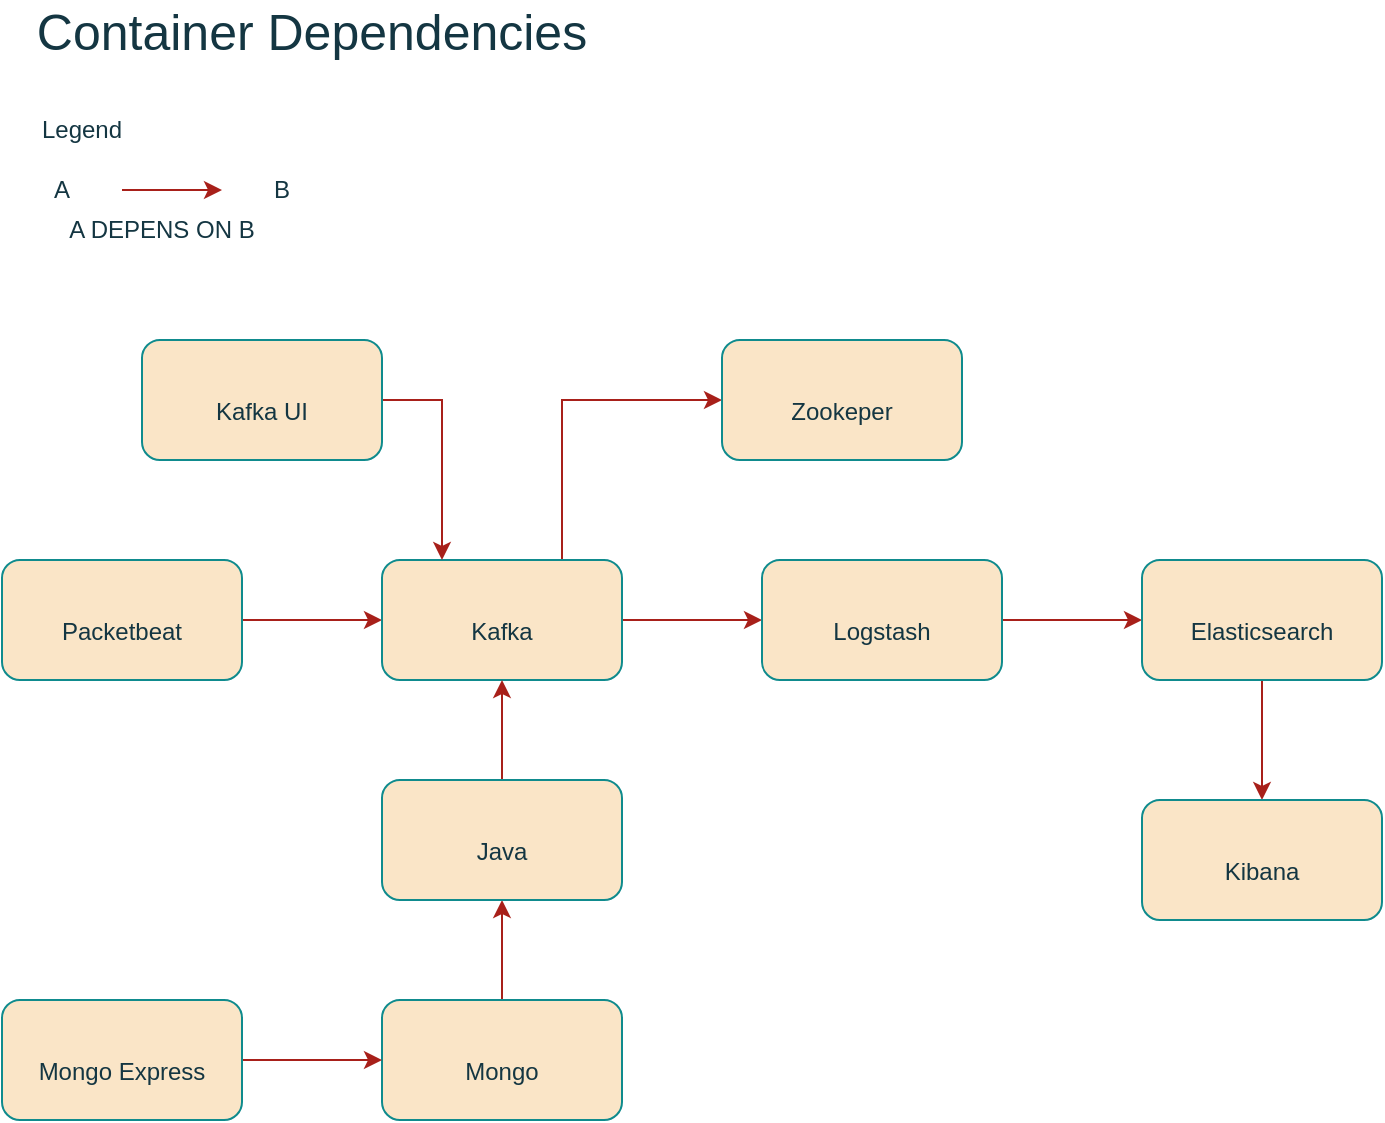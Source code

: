 <mxfile version="20.8.23" type="device"><diagram name="Page-1" id="MdczHIlHiWcY-3-UcdQY"><mxGraphModel dx="1422" dy="743" grid="0" gridSize="10" guides="1" tooltips="1" connect="1" arrows="1" fold="1" page="1" pageScale="1" pageWidth="850" pageHeight="1100" math="0" shadow="0"><root><mxCell id="0"/><mxCell id="1" parent="0"/><mxCell id="RG2smm9AW9TyY7QhxVov-1" value="Container Dependencies" style="text;html=1;strokeColor=none;fillColor=none;align=center;verticalAlign=middle;whiteSpace=wrap;rounded=0;fontSize=25;labelBackgroundColor=none;fontColor=#143642;" vertex="1" parent="1"><mxGeometry x="40" y="40" width="310" height="30" as="geometry"/></mxCell><mxCell id="RG2smm9AW9TyY7QhxVov-17" style="edgeStyle=orthogonalEdgeStyle;rounded=0;orthogonalLoop=1;jettySize=auto;html=1;entryX=0;entryY=0.5;entryDx=0;entryDy=0;fontSize=12;fontColor=default;labelBackgroundColor=none;strokeColor=#A8201A;" edge="1" parent="1" source="RG2smm9AW9TyY7QhxVov-2" target="RG2smm9AW9TyY7QhxVov-3"><mxGeometry relative="1" as="geometry"/></mxCell><mxCell id="RG2smm9AW9TyY7QhxVov-2" value="&lt;font style=&quot;font-size: 12px;&quot;&gt;Packetbeat&lt;/font&gt;" style="rounded=1;whiteSpace=wrap;html=1;fontSize=25;labelBackgroundColor=none;fillColor=#FAE5C7;strokeColor=#0F8B8D;fontColor=#143642;" vertex="1" parent="1"><mxGeometry x="40" y="320" width="120" height="60" as="geometry"/></mxCell><mxCell id="RG2smm9AW9TyY7QhxVov-18" style="edgeStyle=orthogonalEdgeStyle;rounded=0;orthogonalLoop=1;jettySize=auto;html=1;entryX=0;entryY=0.5;entryDx=0;entryDy=0;fontSize=12;fontColor=default;exitX=0.75;exitY=0;exitDx=0;exitDy=0;labelBackgroundColor=none;strokeColor=#A8201A;" edge="1" parent="1" source="RG2smm9AW9TyY7QhxVov-3" target="RG2smm9AW9TyY7QhxVov-4"><mxGeometry relative="1" as="geometry"/></mxCell><mxCell id="RG2smm9AW9TyY7QhxVov-21" style="edgeStyle=orthogonalEdgeStyle;rounded=0;orthogonalLoop=1;jettySize=auto;html=1;fontSize=12;fontColor=default;labelBackgroundColor=none;strokeColor=#A8201A;" edge="1" parent="1" source="RG2smm9AW9TyY7QhxVov-3" target="RG2smm9AW9TyY7QhxVov-9"><mxGeometry relative="1" as="geometry"/></mxCell><mxCell id="RG2smm9AW9TyY7QhxVov-3" value="&lt;font style=&quot;font-size: 12px;&quot;&gt;Kafka&lt;/font&gt;" style="rounded=1;whiteSpace=wrap;html=1;fontSize=25;labelBackgroundColor=none;fillColor=#FAE5C7;strokeColor=#0F8B8D;fontColor=#143642;" vertex="1" parent="1"><mxGeometry x="230" y="320" width="120" height="60" as="geometry"/></mxCell><mxCell id="RG2smm9AW9TyY7QhxVov-4" value="&lt;font style=&quot;font-size: 12px;&quot;&gt;Zookeper&lt;/font&gt;" style="rounded=1;whiteSpace=wrap;html=1;fontSize=25;labelBackgroundColor=none;fillColor=#FAE5C7;strokeColor=#0F8B8D;fontColor=#143642;" vertex="1" parent="1"><mxGeometry x="400" y="210" width="120" height="60" as="geometry"/></mxCell><mxCell id="RG2smm9AW9TyY7QhxVov-26" style="edgeStyle=orthogonalEdgeStyle;rounded=0;orthogonalLoop=1;jettySize=auto;html=1;entryX=0.25;entryY=0;entryDx=0;entryDy=0;fontSize=12;fontColor=default;exitX=1;exitY=0.5;exitDx=0;exitDy=0;labelBackgroundColor=none;strokeColor=#A8201A;" edge="1" parent="1" source="RG2smm9AW9TyY7QhxVov-5" target="RG2smm9AW9TyY7QhxVov-3"><mxGeometry relative="1" as="geometry"/></mxCell><mxCell id="RG2smm9AW9TyY7QhxVov-5" value="&lt;font style=&quot;font-size: 12px;&quot;&gt;Kafka UI&lt;/font&gt;" style="rounded=1;whiteSpace=wrap;html=1;fontSize=25;labelBackgroundColor=none;fillColor=#FAE5C7;strokeColor=#0F8B8D;fontColor=#143642;" vertex="1" parent="1"><mxGeometry x="110" y="210" width="120" height="60" as="geometry"/></mxCell><mxCell id="RG2smm9AW9TyY7QhxVov-24" style="edgeStyle=orthogonalEdgeStyle;rounded=0;orthogonalLoop=1;jettySize=auto;html=1;entryX=0.5;entryY=1;entryDx=0;entryDy=0;fontSize=12;fontColor=default;labelBackgroundColor=none;strokeColor=#A8201A;" edge="1" parent="1" source="RG2smm9AW9TyY7QhxVov-6" target="RG2smm9AW9TyY7QhxVov-8"><mxGeometry relative="1" as="geometry"/></mxCell><mxCell id="RG2smm9AW9TyY7QhxVov-6" value="&lt;font style=&quot;font-size: 12px;&quot;&gt;Mongo&lt;/font&gt;" style="rounded=1;whiteSpace=wrap;html=1;fontSize=25;labelBackgroundColor=none;fillColor=#FAE5C7;strokeColor=#0F8B8D;fontColor=#143642;" vertex="1" parent="1"><mxGeometry x="230" y="540" width="120" height="60" as="geometry"/></mxCell><mxCell id="RG2smm9AW9TyY7QhxVov-25" style="edgeStyle=orthogonalEdgeStyle;rounded=0;orthogonalLoop=1;jettySize=auto;html=1;entryX=0;entryY=0.5;entryDx=0;entryDy=0;fontSize=12;fontColor=default;labelBackgroundColor=none;strokeColor=#A8201A;" edge="1" parent="1" source="RG2smm9AW9TyY7QhxVov-7" target="RG2smm9AW9TyY7QhxVov-6"><mxGeometry relative="1" as="geometry"/></mxCell><mxCell id="RG2smm9AW9TyY7QhxVov-7" value="&lt;font style=&quot;font-size: 12px;&quot;&gt;Mongo Express&lt;br&gt;&lt;/font&gt;" style="rounded=1;whiteSpace=wrap;html=1;fontSize=25;labelBackgroundColor=none;fillColor=#FAE5C7;strokeColor=#0F8B8D;fontColor=#143642;" vertex="1" parent="1"><mxGeometry x="40" y="540" width="120" height="60" as="geometry"/></mxCell><mxCell id="RG2smm9AW9TyY7QhxVov-20" style="edgeStyle=orthogonalEdgeStyle;rounded=0;orthogonalLoop=1;jettySize=auto;html=1;entryX=0.5;entryY=1;entryDx=0;entryDy=0;fontSize=12;fontColor=default;labelBackgroundColor=none;strokeColor=#A8201A;" edge="1" parent="1" source="RG2smm9AW9TyY7QhxVov-8" target="RG2smm9AW9TyY7QhxVov-3"><mxGeometry relative="1" as="geometry"/></mxCell><mxCell id="RG2smm9AW9TyY7QhxVov-8" value="&lt;font style=&quot;font-size: 12px;&quot;&gt;Java&lt;/font&gt;" style="rounded=1;whiteSpace=wrap;html=1;fontSize=25;labelBackgroundColor=none;fillColor=#FAE5C7;strokeColor=#0F8B8D;fontColor=#143642;" vertex="1" parent="1"><mxGeometry x="230" y="430" width="120" height="60" as="geometry"/></mxCell><mxCell id="RG2smm9AW9TyY7QhxVov-22" style="edgeStyle=orthogonalEdgeStyle;rounded=0;orthogonalLoop=1;jettySize=auto;html=1;entryX=0;entryY=0.5;entryDx=0;entryDy=0;fontSize=12;fontColor=default;labelBackgroundColor=none;strokeColor=#A8201A;" edge="1" parent="1" source="RG2smm9AW9TyY7QhxVov-9" target="RG2smm9AW9TyY7QhxVov-10"><mxGeometry relative="1" as="geometry"/></mxCell><mxCell id="RG2smm9AW9TyY7QhxVov-9" value="&lt;font style=&quot;font-size: 12px;&quot;&gt;Logstash&lt;br&gt;&lt;/font&gt;" style="rounded=1;whiteSpace=wrap;html=1;fontSize=25;labelBackgroundColor=none;fillColor=#FAE5C7;strokeColor=#0F8B8D;fontColor=#143642;" vertex="1" parent="1"><mxGeometry x="420" y="320" width="120" height="60" as="geometry"/></mxCell><mxCell id="RG2smm9AW9TyY7QhxVov-23" style="edgeStyle=orthogonalEdgeStyle;rounded=0;orthogonalLoop=1;jettySize=auto;html=1;entryX=0.5;entryY=0;entryDx=0;entryDy=0;fontSize=12;fontColor=default;labelBackgroundColor=none;strokeColor=#A8201A;" edge="1" parent="1" source="RG2smm9AW9TyY7QhxVov-10" target="RG2smm9AW9TyY7QhxVov-11"><mxGeometry relative="1" as="geometry"/></mxCell><mxCell id="RG2smm9AW9TyY7QhxVov-10" value="&lt;font style=&quot;font-size: 12px;&quot;&gt;Elasticsearch&lt;br&gt;&lt;/font&gt;" style="rounded=1;whiteSpace=wrap;html=1;fontSize=25;labelBackgroundColor=none;fillColor=#FAE5C7;strokeColor=#0F8B8D;fontColor=#143642;" vertex="1" parent="1"><mxGeometry x="610" y="320" width="120" height="60" as="geometry"/></mxCell><mxCell id="RG2smm9AW9TyY7QhxVov-11" value="&lt;font style=&quot;font-size: 12px;&quot;&gt;Kibana&lt;br&gt;&lt;/font&gt;" style="rounded=1;whiteSpace=wrap;html=1;fontSize=25;labelBackgroundColor=none;fillColor=#FAE5C7;strokeColor=#0F8B8D;fontColor=#143642;" vertex="1" parent="1"><mxGeometry x="610" y="440" width="120" height="60" as="geometry"/></mxCell><mxCell id="RG2smm9AW9TyY7QhxVov-12" value="Legend" style="text;html=1;strokeColor=none;fillColor=none;align=center;verticalAlign=middle;whiteSpace=wrap;rounded=0;fontSize=12;fontColor=#143642;labelBackgroundColor=none;" vertex="1" parent="1"><mxGeometry x="50" y="90" width="60" height="30" as="geometry"/></mxCell><mxCell id="RG2smm9AW9TyY7QhxVov-13" value="A" style="text;html=1;strokeColor=none;fillColor=none;align=center;verticalAlign=middle;whiteSpace=wrap;rounded=0;fontSize=12;labelBackgroundColor=none;fontColor=#143642;" vertex="1" parent="1"><mxGeometry x="40" y="120" width="60" height="30" as="geometry"/></mxCell><mxCell id="RG2smm9AW9TyY7QhxVov-14" value="A DEPENS ON B" style="text;html=1;strokeColor=none;fillColor=none;align=center;verticalAlign=middle;whiteSpace=wrap;rounded=0;fontSize=12;fontColor=#143642;labelBackgroundColor=none;" vertex="1" parent="1"><mxGeometry x="50" y="140" width="140" height="30" as="geometry"/></mxCell><mxCell id="RG2smm9AW9TyY7QhxVov-15" value="" style="endArrow=classic;html=1;rounded=0;fontSize=12;fontColor=default;entryX=0;entryY=0.5;entryDx=0;entryDy=0;labelBackgroundColor=none;strokeColor=#A8201A;" edge="1" parent="1" source="RG2smm9AW9TyY7QhxVov-13" target="RG2smm9AW9TyY7QhxVov-16"><mxGeometry width="50" height="50" relative="1" as="geometry"><mxPoint x="100" y="135" as="sourcePoint"/><mxPoint x="440" y="240" as="targetPoint"/></mxGeometry></mxCell><mxCell id="RG2smm9AW9TyY7QhxVov-16" value="B" style="text;html=1;strokeColor=none;fillColor=none;align=center;verticalAlign=middle;whiteSpace=wrap;rounded=0;fontSize=12;labelBackgroundColor=none;fontColor=#143642;" vertex="1" parent="1"><mxGeometry x="150" y="120" width="60" height="30" as="geometry"/></mxCell></root></mxGraphModel></diagram></mxfile>